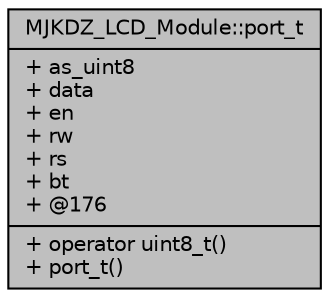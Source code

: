 digraph "MJKDZ_LCD_Module::port_t"
{
  edge [fontname="Helvetica",fontsize="10",labelfontname="Helvetica",labelfontsize="10"];
  node [fontname="Helvetica",fontsize="10",shape=record];
  Node1 [label="{MJKDZ_LCD_Module::port_t\n|+ as_uint8\l+ data\l+ en\l+ rw\l+ rs\l+ bt\l+ @176\l|+ operator uint8_t()\l+ port_t()\l}",height=0.2,width=0.4,color="black", fillcolor="grey75", style="filled", fontcolor="black"];
}
